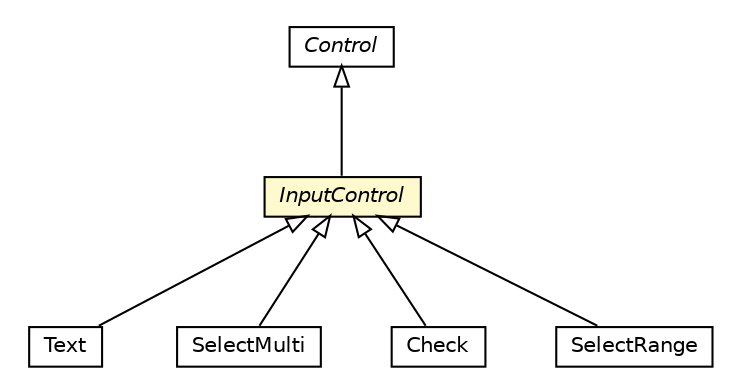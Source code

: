 #!/usr/local/bin/dot
#
# Class diagram 
# Generated by UMLGraph version R5_6-24-gf6e263 (http://www.umlgraph.org/)
#

digraph G {
	edge [fontname="Helvetica",fontsize=10,labelfontname="Helvetica",labelfontsize=10];
	node [fontname="Helvetica",fontsize=10,shape=plaintext];
	nodesep=0.25;
	ranksep=0.5;
	// org.universAAL.support.utils.ui.Text
	c4124 [label=<<table title="org.universAAL.support.utils.ui.Text" border="0" cellborder="1" cellspacing="0" cellpadding="2" port="p" href="./Text.html">
		<tr><td><table border="0" cellspacing="0" cellpadding="1">
<tr><td align="center" balign="center"> Text </td></tr>
		</table></td></tr>
		</table>>, URL="./Text.html", fontname="Helvetica", fontcolor="black", fontsize=10.0];
	// org.universAAL.support.utils.ui.SelectMulti
	c4127 [label=<<table title="org.universAAL.support.utils.ui.SelectMulti" border="0" cellborder="1" cellspacing="0" cellpadding="2" port="p" href="./SelectMulti.html">
		<tr><td><table border="0" cellspacing="0" cellpadding="1">
<tr><td align="center" balign="center"> SelectMulti </td></tr>
		</table></td></tr>
		</table>>, URL="./SelectMulti.html", fontname="Helvetica", fontcolor="black", fontsize=10.0];
	// org.universAAL.support.utils.ui.Check
	c4129 [label=<<table title="org.universAAL.support.utils.ui.Check" border="0" cellborder="1" cellspacing="0" cellpadding="2" port="p" href="./Check.html">
		<tr><td><table border="0" cellspacing="0" cellpadding="1">
<tr><td align="center" balign="center"> Check </td></tr>
		</table></td></tr>
		</table>>, URL="./Check.html", fontname="Helvetica", fontcolor="black", fontsize=10.0];
	// org.universAAL.support.utils.ui.SelectRange
	c4133 [label=<<table title="org.universAAL.support.utils.ui.SelectRange" border="0" cellborder="1" cellspacing="0" cellpadding="2" port="p" href="./SelectRange.html">
		<tr><td><table border="0" cellspacing="0" cellpadding="1">
<tr><td align="center" balign="center"> SelectRange </td></tr>
		</table></td></tr>
		</table>>, URL="./SelectRange.html", fontname="Helvetica", fontcolor="black", fontsize=10.0];
	// org.universAAL.support.utils.ui.InputControl
	c4134 [label=<<table title="org.universAAL.support.utils.ui.InputControl" border="0" cellborder="1" cellspacing="0" cellpadding="2" port="p" bgcolor="lemonChiffon" href="./InputControl.html">
		<tr><td><table border="0" cellspacing="0" cellpadding="1">
<tr><td align="center" balign="center"><font face="Helvetica-Oblique"> InputControl </font></td></tr>
		</table></td></tr>
		</table>>, URL="./InputControl.html", fontname="Helvetica", fontcolor="black", fontsize=10.0];
	// org.universAAL.support.utils.ui.Control
	c4136 [label=<<table title="org.universAAL.support.utils.ui.Control" border="0" cellborder="1" cellspacing="0" cellpadding="2" port="p" href="./Control.html">
		<tr><td><table border="0" cellspacing="0" cellpadding="1">
<tr><td align="center" balign="center"><font face="Helvetica-Oblique"> Control </font></td></tr>
		</table></td></tr>
		</table>>, URL="./Control.html", fontname="Helvetica", fontcolor="black", fontsize=10.0];
	//org.universAAL.support.utils.ui.Text extends org.universAAL.support.utils.ui.InputControl
	c4134:p -> c4124:p [dir=back,arrowtail=empty];
	//org.universAAL.support.utils.ui.SelectMulti extends org.universAAL.support.utils.ui.InputControl
	c4134:p -> c4127:p [dir=back,arrowtail=empty];
	//org.universAAL.support.utils.ui.Check extends org.universAAL.support.utils.ui.InputControl
	c4134:p -> c4129:p [dir=back,arrowtail=empty];
	//org.universAAL.support.utils.ui.SelectRange extends org.universAAL.support.utils.ui.InputControl
	c4134:p -> c4133:p [dir=back,arrowtail=empty];
	//org.universAAL.support.utils.ui.InputControl extends org.universAAL.support.utils.ui.Control
	c4136:p -> c4134:p [dir=back,arrowtail=empty];
}

